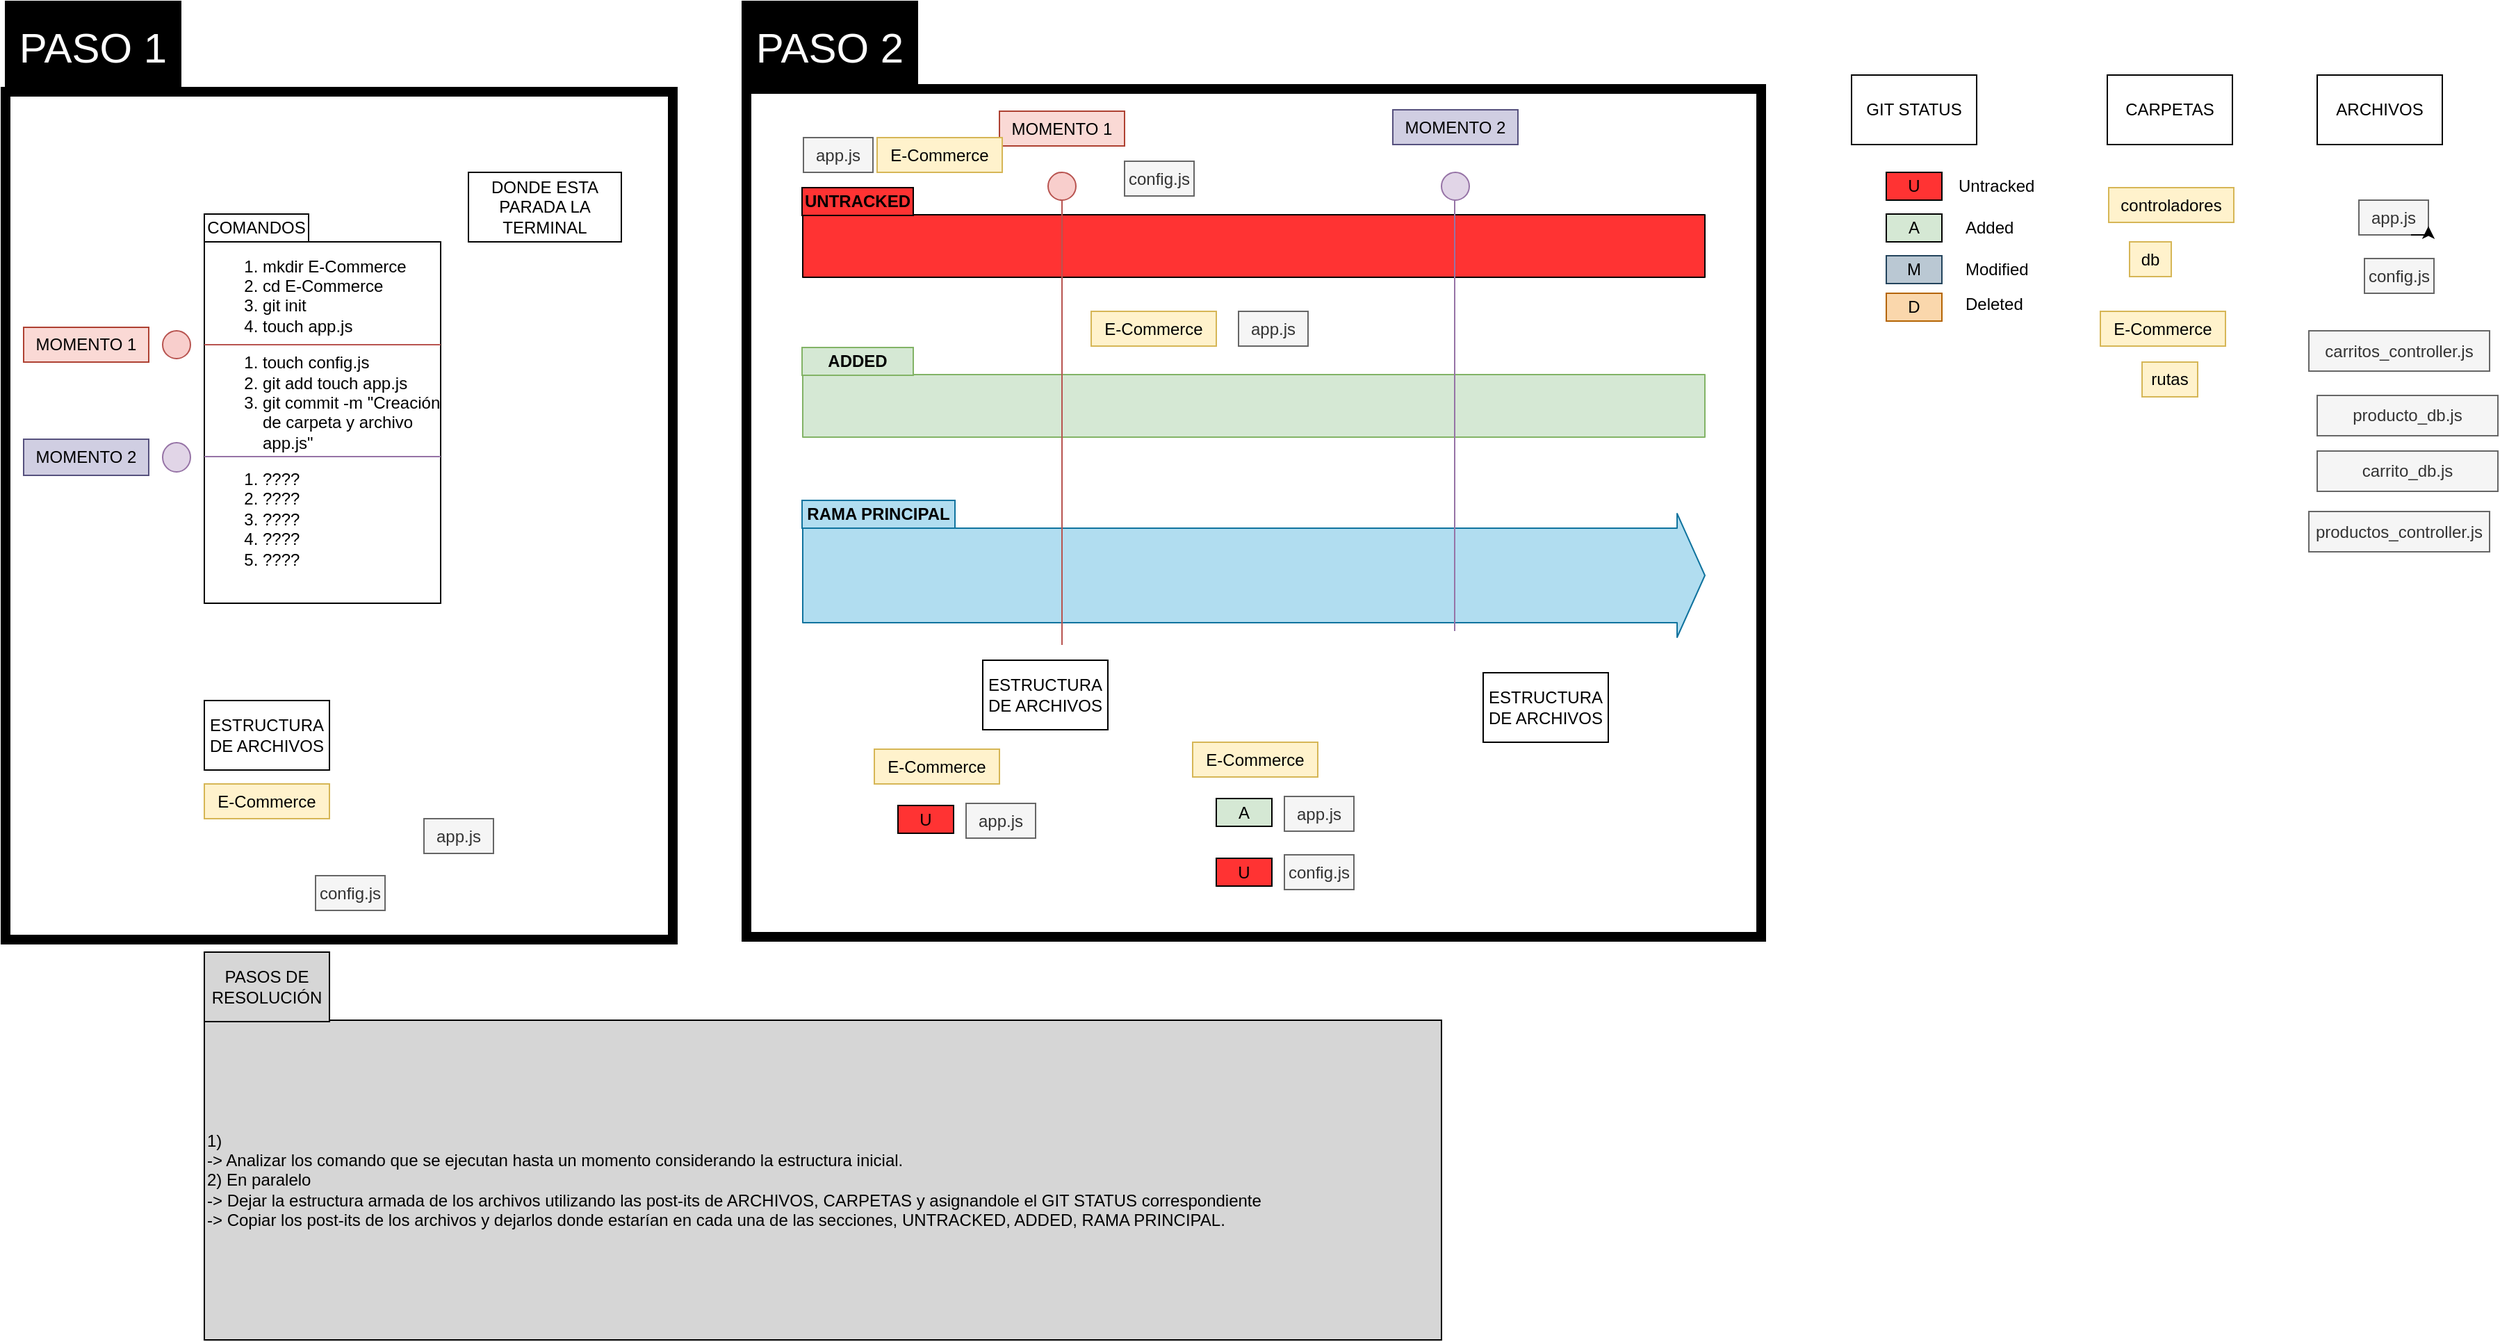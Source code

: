 <mxfile version="14.8.4" type="device"><diagram id="Q1jgo-IBdpxEwX5f6DpW" name="Page-1"><mxGraphModel dx="2130" dy="3098" grid="1" gridSize="6" guides="1" tooltips="1" connect="1" arrows="1" fold="1" page="1" pageScale="1" pageWidth="827" pageHeight="1169" math="0" shadow="0"><root><mxCell id="0"/><mxCell id="1" parent="0"/><mxCell id="vh-Ll1Hj9v5p91iWlul9-12" value="" style="shape=flexArrow;endArrow=none;html=1;width=45;endSize=6.33;fillColor=#FF3333;endFill=0;" parent="1" edge="1"><mxGeometry width="50" height="50" relative="1" as="geometry"><mxPoint x="350" y="-1757" as="sourcePoint"/><mxPoint x="1000" y="-1757" as="targetPoint"/></mxGeometry></mxCell><mxCell id="vh-Ll1Hj9v5p91iWlul9-13" value="" style="shape=flexArrow;endArrow=none;html=1;width=45;endSize=6.33;fillColor=#d5e8d4;strokeColor=#82b366;endFill=0;" parent="1" edge="1"><mxGeometry width="50" height="50" relative="1" as="geometry"><mxPoint x="350" y="-1642" as="sourcePoint"/><mxPoint x="1000" y="-1642" as="targetPoint"/></mxGeometry></mxCell><mxCell id="vh-Ll1Hj9v5p91iWlul9-14" value="UNTRACKED" style="rounded=0;whiteSpace=wrap;html=1;fillColor=#FF3333;fontStyle=1" parent="1" vertex="1"><mxGeometry x="350" y="-1799" width="80" height="20" as="geometry"/></mxCell><mxCell id="vh-Ll1Hj9v5p91iWlul9-15" value="ADDED" style="rounded=0;whiteSpace=wrap;html=1;fillColor=#d5e8d4;strokeColor=#82b366;fontStyle=1" parent="1" vertex="1"><mxGeometry x="350" y="-1684" width="80" height="20" as="geometry"/></mxCell><mxCell id="nZQGEebqtkos3sUcWNV2-211" value="" style="rounded=0;whiteSpace=wrap;html=1;fontColor=#FFFFFF;align=left;fillColor=none;strokeWidth=7;" parent="1" vertex="1"><mxGeometry x="310" y="-1870" width="730" height="610" as="geometry"/></mxCell><mxCell id="nZQGEebqtkos3sUcWNV2-149" value="&lt;ol&gt;&lt;li&gt;mkdir E-Commerce&lt;/li&gt;&lt;li&gt;cd E-Commerce&lt;/li&gt;&lt;li&gt;git init&lt;/li&gt;&lt;li&gt;touch app.js&lt;/li&gt;&lt;/ol&gt;&lt;ol&gt;&lt;li&gt;touch config.js&lt;/li&gt;&lt;li&gt;git add touch app.js&lt;/li&gt;&lt;li&gt;git commit -m &quot;Creación de carpeta y archivo app.js&quot;&lt;/li&gt;&lt;/ol&gt;&lt;ol&gt;&lt;li&gt;????&lt;/li&gt;&lt;li&gt;????&lt;/li&gt;&lt;li&gt;????&lt;/li&gt;&lt;li&gt;????&lt;/li&gt;&lt;li&gt;????&lt;br&gt;&lt;br&gt;&lt;/li&gt;&lt;/ol&gt;" style="rounded=0;whiteSpace=wrap;html=1;align=left;" parent="1" vertex="1"><mxGeometry x="-80" y="-1760" width="170" height="260" as="geometry"/></mxCell><mxCell id="nZQGEebqtkos3sUcWNV2-150" value="COMANDOS" style="rounded=0;whiteSpace=wrap;html=1;" parent="1" vertex="1"><mxGeometry x="-80" y="-1780" width="75" height="20" as="geometry"/></mxCell><mxCell id="nZQGEebqtkos3sUcWNV2-151" value="&lt;span&gt;ESTRUCTURA&lt;/span&gt;&lt;br&gt;&lt;span&gt;DE ARCHIVOS&lt;/span&gt;" style="rounded=0;whiteSpace=wrap;html=1;" parent="1" vertex="1"><mxGeometry x="-80" y="-1430" width="90" height="50" as="geometry"/></mxCell><mxCell id="nZQGEebqtkos3sUcWNV2-152" value="" style="ellipse;whiteSpace=wrap;html=1;fillColor=#f8cecc;strokeColor=#b85450;" parent="1" vertex="1"><mxGeometry x="-110" y="-1696" width="20" height="20" as="geometry"/></mxCell><mxCell id="nZQGEebqtkos3sUcWNV2-153" value="" style="endArrow=none;html=1;entryX=1;entryY=0.25;entryDx=0;entryDy=0;exitX=0;exitY=0.25;exitDx=0;exitDy=0;fillColor=#f8cecc;strokeColor=#b85450;" parent="1" edge="1"><mxGeometry width="50" height="50" relative="1" as="geometry"><mxPoint x="-80" y="-1686" as="sourcePoint"/><mxPoint x="90" y="-1686" as="targetPoint"/></mxGeometry></mxCell><mxCell id="nZQGEebqtkos3sUcWNV2-154" value="" style="ellipse;whiteSpace=wrap;html=1;fillColor=#e1d5e7;strokeColor=#9673a6;" parent="1" vertex="1"><mxGeometry x="-110" y="-1615.5" width="20" height="21" as="geometry"/></mxCell><mxCell id="nZQGEebqtkos3sUcWNV2-155" value="" style="endArrow=none;html=1;entryX=1;entryY=0.25;entryDx=0;entryDy=0;exitX=0;exitY=0.25;exitDx=0;exitDy=0;fillColor=#e1d5e7;strokeColor=#9673a6;" parent="1" edge="1"><mxGeometry width="50" height="50" relative="1" as="geometry"><mxPoint x="-80" y="-1605.5" as="sourcePoint"/><mxPoint x="90" y="-1605.5" as="targetPoint"/></mxGeometry></mxCell><mxCell id="nZQGEebqtkos3sUcWNV2-158" value="" style="shape=flexArrow;endArrow=classic;html=1;width=68;endSize=6.33;fillColor=#b1ddf0;strokeColor=#10739e;" parent="1" edge="1"><mxGeometry width="50" height="50" relative="1" as="geometry"><mxPoint x="350" y="-1520" as="sourcePoint"/><mxPoint x="1000" y="-1520" as="targetPoint"/></mxGeometry></mxCell><mxCell id="nZQGEebqtkos3sUcWNV2-161" value="RAMA PRINCIPAL" style="rounded=0;whiteSpace=wrap;html=1;fillColor=#b1ddf0;strokeColor=#10739e;fontStyle=1" parent="1" vertex="1"><mxGeometry x="350" y="-1574" width="110" height="20" as="geometry"/></mxCell><mxCell id="nZQGEebqtkos3sUcWNV2-162" value="" style="ellipse;whiteSpace=wrap;html=1;fillColor=#f8cecc;strokeColor=#b85450;" parent="1" vertex="1"><mxGeometry x="527" y="-1810" width="20" height="20" as="geometry"/></mxCell><mxCell id="nZQGEebqtkos3sUcWNV2-163" value="" style="endArrow=none;html=1;exitX=0.5;exitY=1;exitDx=0;exitDy=0;fillColor=#f8cecc;strokeColor=#b85450;" parent="1" source="nZQGEebqtkos3sUcWNV2-162" edge="1"><mxGeometry width="50" height="50" relative="1" as="geometry"><mxPoint x="430" y="-1770.5" as="sourcePoint"/><mxPoint x="537" y="-1470" as="targetPoint"/></mxGeometry></mxCell><mxCell id="nZQGEebqtkos3sUcWNV2-164" value="&lt;span&gt;ESTRUCTURA&lt;/span&gt;&lt;br&gt;&lt;span&gt;DE ARCHIVOS&lt;/span&gt;" style="rounded=0;whiteSpace=wrap;html=1;" parent="1" vertex="1"><mxGeometry x="480" y="-1459" width="90" height="50" as="geometry"/></mxCell><mxCell id="nZQGEebqtkos3sUcWNV2-165" value="U" style="rounded=0;whiteSpace=wrap;html=1;fillColor=#FF3333;" parent="1" vertex="1"><mxGeometry x="1130" y="-1810" width="40" height="20" as="geometry"/></mxCell><mxCell id="nZQGEebqtkos3sUcWNV2-166" value="A" style="rounded=0;whiteSpace=wrap;html=1;fillColor=#D5E8D4;" parent="1" vertex="1"><mxGeometry x="1130" y="-1780" width="40" height="20" as="geometry"/></mxCell><mxCell id="nZQGEebqtkos3sUcWNV2-167" value="M" style="rounded=0;whiteSpace=wrap;html=1;fillColor=#bac8d3;strokeColor=#23445d;" parent="1" vertex="1"><mxGeometry x="1130" y="-1750" width="40" height="20" as="geometry"/></mxCell><mxCell id="nZQGEebqtkos3sUcWNV2-168" value="" style="ellipse;whiteSpace=wrap;html=1;fillColor=#e1d5e7;strokeColor=#9673a6;" parent="1" vertex="1"><mxGeometry x="810" y="-1810" width="20" height="20" as="geometry"/></mxCell><mxCell id="nZQGEebqtkos3sUcWNV2-169" value="" style="endArrow=none;html=1;exitX=0.5;exitY=1;exitDx=0;exitDy=0;fillColor=#e1d5e7;strokeColor=#9673a6;" parent="1" edge="1"><mxGeometry width="50" height="50" relative="1" as="geometry"><mxPoint x="819.5" y="-1790" as="sourcePoint"/><mxPoint x="819.5" y="-1480" as="targetPoint"/></mxGeometry></mxCell><mxCell id="nZQGEebqtkos3sUcWNV2-170" value="GIT STATUS" style="rounded=0;whiteSpace=wrap;html=1;" parent="1" vertex="1"><mxGeometry x="1105" y="-1880" width="90" height="50" as="geometry"/></mxCell><mxCell id="nZQGEebqtkos3sUcWNV2-171" value="ARCHIVOS" style="rounded=0;whiteSpace=wrap;html=1;" parent="1" vertex="1"><mxGeometry x="1440" y="-1880" width="90" height="50" as="geometry"/></mxCell><mxCell id="nZQGEebqtkos3sUcWNV2-172" value="app.js" style="rounded=0;whiteSpace=wrap;html=1;fillColor=#f5f5f5;strokeColor=#666666;fontColor=#333333;" parent="1" vertex="1"><mxGeometry x="351" y="-1835" width="50" height="25" as="geometry"/></mxCell><mxCell id="nZQGEebqtkos3sUcWNV2-173" value="controladores" style="rounded=0;whiteSpace=wrap;html=1;fillColor=#fff2cc;strokeColor=#d6b656;" parent="1" vertex="1"><mxGeometry x="1290" y="-1799" width="90" height="25" as="geometry"/></mxCell><mxCell id="nZQGEebqtkos3sUcWNV2-174" value="rutas" style="rounded=0;whiteSpace=wrap;html=1;fillColor=#fff2cc;strokeColor=#d6b656;" parent="1" vertex="1"><mxGeometry x="1314" y="-1673.5" width="40" height="25" as="geometry"/></mxCell><mxCell id="nZQGEebqtkos3sUcWNV2-175" value="E-Commerce" style="rounded=0;whiteSpace=wrap;html=1;fillColor=#fff2cc;strokeColor=#d6b656;" parent="1" vertex="1"><mxGeometry x="1284" y="-1710" width="90" height="25" as="geometry"/></mxCell><mxCell id="nZQGEebqtkos3sUcWNV2-177" value="db" style="rounded=0;whiteSpace=wrap;html=1;fillColor=#fff2cc;strokeColor=#d6b656;" parent="1" vertex="1"><mxGeometry x="1305" y="-1760" width="30" height="25" as="geometry"/></mxCell><mxCell id="nZQGEebqtkos3sUcWNV2-178" value="productos_controller.js" style="rounded=0;whiteSpace=wrap;html=1;fillColor=#f5f5f5;strokeColor=#666666;fontColor=#333333;" parent="1" vertex="1"><mxGeometry x="1434" y="-1566" width="130" height="29" as="geometry"/></mxCell><mxCell id="nZQGEebqtkos3sUcWNV2-179" value="carritos_controller.js" style="rounded=0;whiteSpace=wrap;html=1;fillColor=#f5f5f5;strokeColor=#666666;fontColor=#333333;" parent="1" vertex="1"><mxGeometry x="1434" y="-1696" width="130" height="29" as="geometry"/></mxCell><mxCell id="nZQGEebqtkos3sUcWNV2-180" value="producto_db.js" style="rounded=0;whiteSpace=wrap;html=1;fillColor=#f5f5f5;strokeColor=#666666;fontColor=#333333;" parent="1" vertex="1"><mxGeometry x="1440" y="-1649.5" width="130" height="29" as="geometry"/></mxCell><mxCell id="nZQGEebqtkos3sUcWNV2-181" value="carrito_db.js" style="rounded=0;whiteSpace=wrap;html=1;fillColor=#f5f5f5;strokeColor=#666666;fontColor=#333333;" parent="1" vertex="1"><mxGeometry x="1440" y="-1609.5" width="130" height="29" as="geometry"/></mxCell><mxCell id="nZQGEebqtkos3sUcWNV2-182" value="config.js" style="rounded=0;whiteSpace=wrap;html=1;fillColor=#f5f5f5;strokeColor=#666666;fontColor=#333333;" parent="1" vertex="1"><mxGeometry x="1474" y="-1748" width="50" height="25" as="geometry"/></mxCell><mxCell id="nZQGEebqtkos3sUcWNV2-183" value="CARPETAS" style="rounded=0;whiteSpace=wrap;html=1;" parent="1" vertex="1"><mxGeometry x="1289" y="-1880" width="90" height="50" as="geometry"/></mxCell><mxCell id="nZQGEebqtkos3sUcWNV2-185" value="DONDE ESTA PARADA LA TERMINAL" style="rounded=0;whiteSpace=wrap;html=1;" parent="1" vertex="1"><mxGeometry x="110" y="-1810" width="110" height="50" as="geometry"/></mxCell><mxCell id="nZQGEebqtkos3sUcWNV2-186" style="edgeStyle=none;rounded=0;orthogonalLoop=1;jettySize=auto;html=1;exitX=1;exitY=0.5;exitDx=0;exitDy=0;fillColor=#FF3333;" parent="1" source="nZQGEebqtkos3sUcWNV2-185" target="nZQGEebqtkos3sUcWNV2-185" edge="1"><mxGeometry relative="1" as="geometry"/></mxCell><mxCell id="nZQGEebqtkos3sUcWNV2-187" value="MOMENTO 1" style="rounded=0;whiteSpace=wrap;html=1;fillColor=#fad9d5;strokeColor=#ae4132;" parent="1" vertex="1"><mxGeometry x="-210" y="-1698.5" width="90" height="25" as="geometry"/></mxCell><mxCell id="nZQGEebqtkos3sUcWNV2-188" value="MOMENTO 2" style="rounded=0;whiteSpace=wrap;html=1;fillColor=#d0cee2;strokeColor=#56517e;" parent="1" vertex="1"><mxGeometry x="-210" y="-1618" width="90" height="26" as="geometry"/></mxCell><mxCell id="nZQGEebqtkos3sUcWNV2-189" value="MOMENTO 1" style="rounded=0;whiteSpace=wrap;html=1;fillColor=#fad9d5;strokeColor=#ae4132;" parent="1" vertex="1"><mxGeometry x="492" y="-1854" width="90" height="25" as="geometry"/></mxCell><mxCell id="nZQGEebqtkos3sUcWNV2-190" value="MOMENTO 2" style="rounded=0;whiteSpace=wrap;html=1;fillColor=#d0cee2;strokeColor=#56517e;" parent="1" vertex="1"><mxGeometry x="775" y="-1855" width="90" height="25" as="geometry"/></mxCell><mxCell id="nZQGEebqtkos3sUcWNV2-191" value="&lt;span&gt;ESTRUCTURA&lt;/span&gt;&lt;br&gt;&lt;span&gt;DE ARCHIVOS&lt;/span&gt;" style="rounded=0;whiteSpace=wrap;html=1;" parent="1" vertex="1"><mxGeometry x="840" y="-1450" width="90" height="50" as="geometry"/></mxCell><mxCell id="nZQGEebqtkos3sUcWNV2-193" value="D" style="rounded=0;whiteSpace=wrap;html=1;fillColor=#fad7ac;strokeColor=#b46504;" parent="1" vertex="1"><mxGeometry x="1130" y="-1723" width="40" height="20" as="geometry"/></mxCell><mxCell id="nZQGEebqtkos3sUcWNV2-194" value="Untracked" style="text;html=1;align=left;verticalAlign=middle;resizable=0;points=[];autosize=1;" parent="1" vertex="1"><mxGeometry x="1180" y="-1810" width="70" height="20" as="geometry"/></mxCell><mxCell id="nZQGEebqtkos3sUcWNV2-195" value="Added" style="text;html=1;align=left;verticalAlign=middle;resizable=0;points=[];autosize=1;" parent="1" vertex="1"><mxGeometry x="1185" y="-1780" width="50" height="20" as="geometry"/></mxCell><mxCell id="nZQGEebqtkos3sUcWNV2-196" value="Modified" style="text;html=1;align=left;verticalAlign=middle;resizable=0;points=[];autosize=1;" parent="1" vertex="1"><mxGeometry x="1185" y="-1750" width="60" height="20" as="geometry"/></mxCell><mxCell id="nZQGEebqtkos3sUcWNV2-197" value="Deleted" style="text;html=1;align=left;verticalAlign=middle;resizable=0;points=[];autosize=1;" parent="1" vertex="1"><mxGeometry x="1185" y="-1725" width="60" height="20" as="geometry"/></mxCell><mxCell id="nZQGEebqtkos3sUcWNV2-205" value="1)&lt;br&gt;-&amp;gt; Analizar los comando que se ejecutan hasta un momento considerando la estructura inicial.&lt;br&gt;2) En paralelo&lt;br&gt;-&amp;gt; Dejar la estructura armada de los archivos utilizando las post-its de ARCHIVOS, CARPETAS y asignandole el GIT STATUS correspondiente&lt;br&gt;-&amp;gt; Copiar los post-its de los archivos y dejarlos donde estarían en cada una de las secciones, UNTRACKED, ADDED, RAMA PRINCIPAL." style="rounded=0;whiteSpace=wrap;html=1;align=left;fillColor=#D6D6D6;" parent="1" vertex="1"><mxGeometry x="-80" y="-1200" width="890" height="230" as="geometry"/></mxCell><mxCell id="nZQGEebqtkos3sUcWNV2-206" value="PASOS DE RESOLUCIÓN" style="rounded=0;whiteSpace=wrap;html=1;fillColor=#D6D6D6;" parent="1" vertex="1"><mxGeometry x="-80" y="-1249" width="90" height="50" as="geometry"/></mxCell><mxCell id="nZQGEebqtkos3sUcWNV2-209" value="" style="rounded=0;whiteSpace=wrap;html=1;fontColor=#FFFFFF;align=left;fillColor=none;strokeWidth=7;" parent="1" vertex="1"><mxGeometry x="-223" y="-1868" width="480" height="610" as="geometry"/></mxCell><mxCell id="nZQGEebqtkos3sUcWNV2-210" value="&lt;span style=&quot;font-size: 30px&quot;&gt;PASO 1&lt;/span&gt;" style="rounded=0;whiteSpace=wrap;html=1;strokeWidth=7;fontColor=#FFFFFF;align=center;fillColor=#000000;" parent="1" vertex="1"><mxGeometry x="-220" y="-1930" width="120" height="60" as="geometry"/></mxCell><mxCell id="nZQGEebqtkos3sUcWNV2-214" value="" style="edgeStyle=none;rounded=0;orthogonalLoop=1;jettySize=auto;html=1;fillColor=#FF3333;fontColor=#FFFFFF;" parent="1" source="nZQGEebqtkos3sUcWNV2-212" target="nZQGEebqtkos3sUcWNV2-211" edge="1"><mxGeometry relative="1" as="geometry"/></mxCell><mxCell id="nZQGEebqtkos3sUcWNV2-212" value="&lt;span style=&quot;font-size: 30px&quot;&gt;PASO 2&lt;/span&gt;" style="rounded=0;whiteSpace=wrap;html=1;strokeWidth=7;fontColor=#FFFFFF;align=center;fillColor=#000000;" parent="1" vertex="1"><mxGeometry x="310" y="-1930" width="120" height="60" as="geometry"/></mxCell><mxCell id="nZQGEebqtkos3sUcWNV2-213" style="edgeStyle=none;rounded=0;orthogonalLoop=1;jettySize=auto;html=1;exitX=1;exitY=1;exitDx=0;exitDy=0;fillColor=#FF3333;fontColor=#FFFFFF;" parent="1" source="nZQGEebqtkos3sUcWNV2-211" target="nZQGEebqtkos3sUcWNV2-211" edge="1"><mxGeometry relative="1" as="geometry"/></mxCell><mxCell id="vh-Ll1Hj9v5p91iWlul9-7" value="E-Commerce" style="rounded=0;whiteSpace=wrap;html=1;fillColor=#fff2cc;strokeColor=#d6b656;" parent="1" vertex="1"><mxGeometry x="-80" y="-1370" width="90" height="25" as="geometry"/></mxCell><mxCell id="vh-Ll1Hj9v5p91iWlul9-8" value="app.js" style="rounded=0;whiteSpace=wrap;html=1;fillColor=#f5f5f5;strokeColor=#666666;fontColor=#333333;" parent="1" vertex="1"><mxGeometry x="78" y="-1345" width="50" height="25" as="geometry"/></mxCell><mxCell id="vh-Ll1Hj9v5p91iWlul9-9" value="config.js" style="rounded=0;whiteSpace=wrap;html=1;fillColor=#f5f5f5;strokeColor=#666666;fontColor=#333333;" parent="1" vertex="1"><mxGeometry y="-1304" width="50" height="25" as="geometry"/></mxCell><mxCell id="KuF74AwFCnWMpnBK6NrM-2" value="app.js" style="rounded=0;whiteSpace=wrap;html=1;fillColor=#f5f5f5;strokeColor=#666666;fontColor=#333333;" parent="1" vertex="1"><mxGeometry x="1470" y="-1790" width="50" height="25" as="geometry"/></mxCell><mxCell id="79tCf6w-0mrp9RVEmspW-3" value="E-Commerce" style="rounded=0;whiteSpace=wrap;html=1;fillColor=#fff2cc;strokeColor=#d6b656;" parent="1" vertex="1"><mxGeometry x="402" y="-1395" width="90" height="25" as="geometry"/></mxCell><mxCell id="79tCf6w-0mrp9RVEmspW-4" value="app.js" style="rounded=0;whiteSpace=wrap;html=1;fillColor=#f5f5f5;strokeColor=#666666;fontColor=#333333;" parent="1" vertex="1"><mxGeometry x="468" y="-1356" width="50" height="25" as="geometry"/></mxCell><mxCell id="h7MztnJTHqPj_xwYhXa0-4" value="E-Commerce" style="rounded=0;whiteSpace=wrap;html=1;fillColor=#fff2cc;strokeColor=#d6b656;" vertex="1" parent="1"><mxGeometry x="404" y="-1835" width="90" height="25" as="geometry"/></mxCell><mxCell id="h7MztnJTHqPj_xwYhXa0-6" style="edgeStyle=orthogonalEdgeStyle;rounded=0;orthogonalLoop=1;jettySize=auto;html=1;exitX=0.75;exitY=1;exitDx=0;exitDy=0;entryX=1;entryY=0.75;entryDx=0;entryDy=0;" edge="1" parent="1" source="KuF74AwFCnWMpnBK6NrM-2" target="KuF74AwFCnWMpnBK6NrM-2"><mxGeometry relative="1" as="geometry"/></mxCell><mxCell id="h7MztnJTHqPj_xwYhXa0-7" value="app.js" style="rounded=0;whiteSpace=wrap;html=1;fillColor=#f5f5f5;strokeColor=#666666;fontColor=#333333;" vertex="1" parent="1"><mxGeometry x="664" y="-1710" width="50" height="25" as="geometry"/></mxCell><mxCell id="h7MztnJTHqPj_xwYhXa0-8" value="config.js" style="rounded=0;whiteSpace=wrap;html=1;fillColor=#f5f5f5;strokeColor=#666666;fontColor=#333333;" vertex="1" parent="1"><mxGeometry x="582" y="-1818" width="50" height="25" as="geometry"/></mxCell><mxCell id="h7MztnJTHqPj_xwYhXa0-9" value="E-Commerce" style="rounded=0;whiteSpace=wrap;html=1;fillColor=#fff2cc;strokeColor=#d6b656;" vertex="1" parent="1"><mxGeometry x="558" y="-1710" width="90" height="25" as="geometry"/></mxCell><mxCell id="h7MztnJTHqPj_xwYhXa0-13" value="U" style="rounded=0;whiteSpace=wrap;html=1;fillColor=#FF3333;" vertex="1" parent="1"><mxGeometry x="419" y="-1354.5" width="40" height="20" as="geometry"/></mxCell><mxCell id="h7MztnJTHqPj_xwYhXa0-16" value="E-Commerce" style="rounded=0;whiteSpace=wrap;html=1;fillColor=#fff2cc;strokeColor=#d6b656;" vertex="1" parent="1"><mxGeometry x="631" y="-1400" width="90" height="25" as="geometry"/></mxCell><mxCell id="h7MztnJTHqPj_xwYhXa0-17" value="app.js" style="rounded=0;whiteSpace=wrap;html=1;fillColor=#f5f5f5;strokeColor=#666666;fontColor=#333333;" vertex="1" parent="1"><mxGeometry x="697" y="-1361" width="50" height="25" as="geometry"/></mxCell><mxCell id="h7MztnJTHqPj_xwYhXa0-18" value="config.js" style="rounded=0;whiteSpace=wrap;html=1;fillColor=#f5f5f5;strokeColor=#666666;fontColor=#333333;" vertex="1" parent="1"><mxGeometry x="697" y="-1319" width="50" height="25" as="geometry"/></mxCell><mxCell id="h7MztnJTHqPj_xwYhXa0-20" value="A" style="rounded=0;whiteSpace=wrap;html=1;fillColor=#D5E8D4;" vertex="1" parent="1"><mxGeometry x="648" y="-1359.5" width="40" height="20" as="geometry"/></mxCell><mxCell id="h7MztnJTHqPj_xwYhXa0-22" value="U" style="rounded=0;whiteSpace=wrap;html=1;fillColor=#FF3333;" vertex="1" parent="1"><mxGeometry x="648" y="-1316.5" width="40" height="20" as="geometry"/></mxCell></root></mxGraphModel></diagram></mxfile>